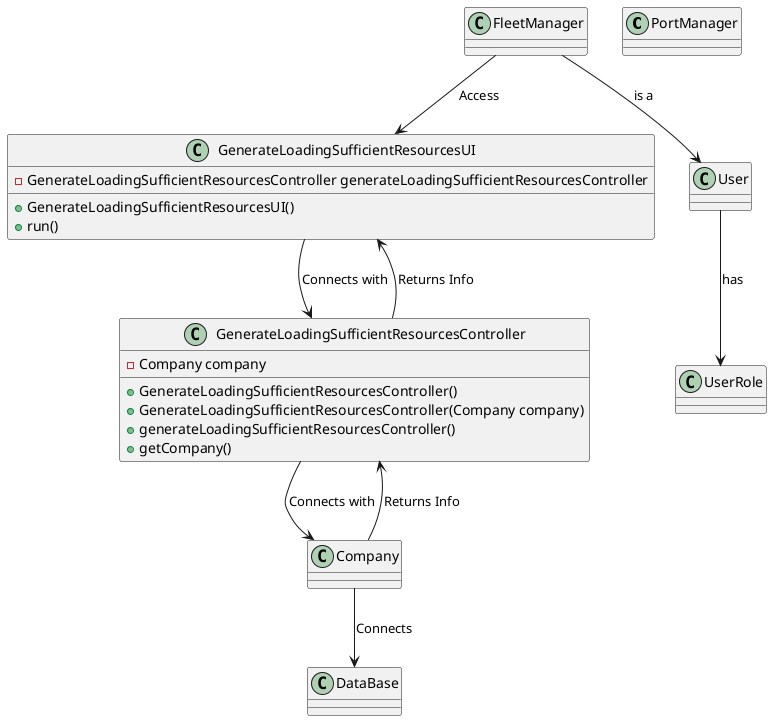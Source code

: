 @startuml

class PortManager{

}

class User{

}

class UserRole{

}

class Company{

}

class GenerateLoadingSufficientResourcesUI{
    -GenerateLoadingSufficientResourcesController generateLoadingSufficientResourcesController
    +GenerateLoadingSufficientResourcesUI()
    +run()
}

class GenerateLoadingSufficientResourcesController{
    -Company company
    +GenerateLoadingSufficientResourcesController()
    +GenerateLoadingSufficientResourcesController(Company company)
    +generateLoadingSufficientResourcesController()
    +getCompany()
}

FleetManager --> GenerateLoadingSufficientResourcesUI : Access
GenerateLoadingSufficientResourcesUI -down-> GenerateLoadingSufficientResourcesController : Connects with
FleetManager --> User : is a
User --> UserRole : has
GenerateLoadingSufficientResourcesController -up-> GenerateLoadingSufficientResourcesUI : Returns Info
GenerateLoadingSufficientResourcesController --> Company : Connects with
Company --> GenerateLoadingSufficientResourcesController : Returns Info
Company --> DataBase : Connects

@enduml